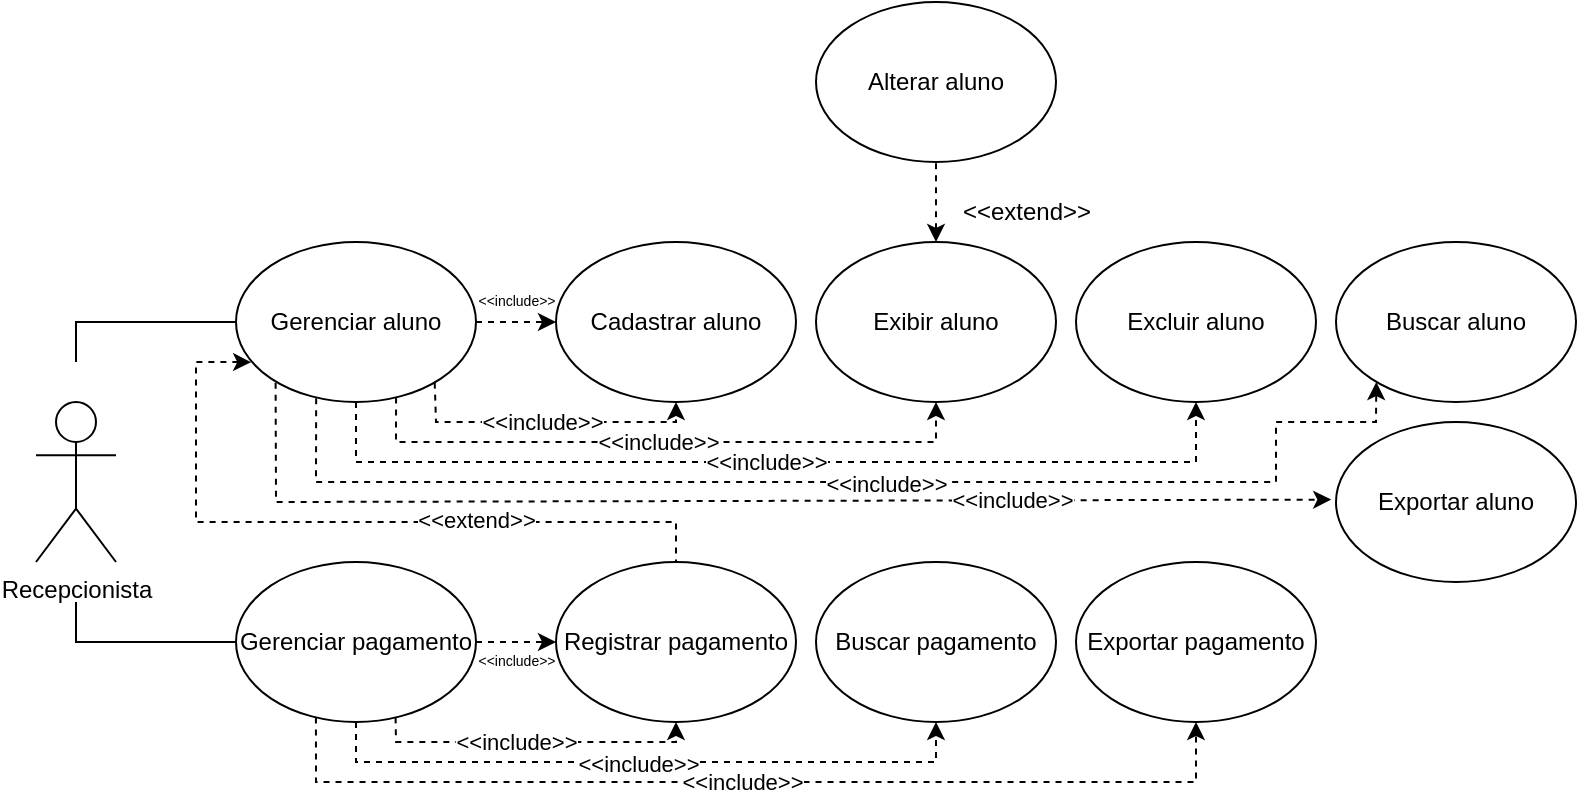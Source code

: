 <mxfile version="24.8.0">
  <diagram name="Página-1" id="mt8v9FVFiJk4aQlgQH5L">
    <mxGraphModel dx="880" dy="460" grid="1" gridSize="10" guides="1" tooltips="1" connect="1" arrows="1" fold="1" page="1" pageScale="1" pageWidth="827" pageHeight="1169" math="0" shadow="0">
      <root>
        <mxCell id="0" />
        <mxCell id="1" parent="0" />
        <mxCell id="30vycNhrkMzqPdWhLKba-2" value="Recepcionista" style="shape=umlActor;verticalLabelPosition=bottom;verticalAlign=top;html=1;outlineConnect=0;" parent="1" vertex="1">
          <mxGeometry x="20" y="200" width="40" height="80" as="geometry" />
        </mxCell>
        <mxCell id="30vycNhrkMzqPdWhLKba-8" value="Gerenciar aluno" style="ellipse;whiteSpace=wrap;html=1;" parent="1" vertex="1">
          <mxGeometry x="120" y="120" width="120" height="80" as="geometry" />
        </mxCell>
        <mxCell id="30vycNhrkMzqPdWhLKba-9" value="Gerenciar pagamento" style="ellipse;whiteSpace=wrap;html=1;" parent="1" vertex="1">
          <mxGeometry x="120" y="280" width="120" height="80" as="geometry" />
        </mxCell>
        <mxCell id="30vycNhrkMzqPdWhLKba-10" value="Cadastrar aluno" style="ellipse;whiteSpace=wrap;html=1;" parent="1" vertex="1">
          <mxGeometry x="280" y="120" width="120" height="80" as="geometry" />
        </mxCell>
        <mxCell id="30vycNhrkMzqPdWhLKba-11" value="Exibir aluno" style="ellipse;whiteSpace=wrap;html=1;" parent="1" vertex="1">
          <mxGeometry x="410" y="120" width="120" height="80" as="geometry" />
        </mxCell>
        <mxCell id="30vycNhrkMzqPdWhLKba-12" value="Excluir aluno" style="ellipse;whiteSpace=wrap;html=1;" parent="1" vertex="1">
          <mxGeometry x="540" y="120" width="120" height="80" as="geometry" />
        </mxCell>
        <mxCell id="30vycNhrkMzqPdWhLKba-13" value="Buscar aluno" style="ellipse;whiteSpace=wrap;html=1;" parent="1" vertex="1">
          <mxGeometry x="670" y="120" width="120" height="80" as="geometry" />
        </mxCell>
        <mxCell id="30vycNhrkMzqPdWhLKba-14" value="Registrar pagamento" style="ellipse;whiteSpace=wrap;html=1;" parent="1" vertex="1">
          <mxGeometry x="280" y="280" width="120" height="80" as="geometry" />
        </mxCell>
        <mxCell id="30vycNhrkMzqPdWhLKba-15" value="Buscar pagamento" style="ellipse;whiteSpace=wrap;html=1;" parent="1" vertex="1">
          <mxGeometry x="410" y="280" width="120" height="80" as="geometry" />
        </mxCell>
        <mxCell id="30vycNhrkMzqPdWhLKba-16" value="Exportar pagamento" style="ellipse;whiteSpace=wrap;html=1;" parent="1" vertex="1">
          <mxGeometry x="540" y="280" width="120" height="80" as="geometry" />
        </mxCell>
        <mxCell id="30vycNhrkMzqPdWhLKba-17" value="Exportar aluno" style="ellipse;whiteSpace=wrap;html=1;" parent="1" vertex="1">
          <mxGeometry x="670" y="210" width="120" height="80" as="geometry" />
        </mxCell>
        <mxCell id="30vycNhrkMzqPdWhLKba-18" value="" style="endArrow=none;html=1;rounded=0;entryX=0;entryY=0.5;entryDx=0;entryDy=0;" parent="1" target="30vycNhrkMzqPdWhLKba-8" edge="1">
          <mxGeometry width="50" height="50" relative="1" as="geometry">
            <mxPoint x="40" y="180" as="sourcePoint" />
            <mxPoint x="260" y="220" as="targetPoint" />
            <Array as="points">
              <mxPoint x="40" y="160" />
            </Array>
          </mxGeometry>
        </mxCell>
        <mxCell id="30vycNhrkMzqPdWhLKba-19" value="" style="endArrow=none;html=1;rounded=0;entryX=0;entryY=0.5;entryDx=0;entryDy=0;" parent="1" target="30vycNhrkMzqPdWhLKba-9" edge="1">
          <mxGeometry width="50" height="50" relative="1" as="geometry">
            <mxPoint x="40" y="300" as="sourcePoint" />
            <mxPoint x="120" y="290" as="targetPoint" />
            <Array as="points">
              <mxPoint x="40" y="320" />
            </Array>
          </mxGeometry>
        </mxCell>
        <mxCell id="30vycNhrkMzqPdWhLKba-20" value="" style="endArrow=classic;dashed=1;html=1;rounded=0;exitX=1;exitY=0.5;exitDx=0;exitDy=0;entryX=0;entryY=0.5;entryDx=0;entryDy=0;endFill=1;" parent="1" source="30vycNhrkMzqPdWhLKba-8" target="30vycNhrkMzqPdWhLKba-10" edge="1">
          <mxGeometry width="50" height="50" relative="1" as="geometry">
            <mxPoint x="270" y="250" as="sourcePoint" />
            <mxPoint x="320" y="200" as="targetPoint" />
          </mxGeometry>
        </mxCell>
        <mxCell id="30vycNhrkMzqPdWhLKba-22" value="&amp;lt;&amp;lt;include&amp;gt;&amp;gt;" style="text;html=1;align=center;verticalAlign=middle;resizable=0;points=[];autosize=1;strokeColor=none;fillColor=none;fontSize=7;" parent="1" vertex="1">
          <mxGeometry x="230" y="140" width="60" height="20" as="geometry" />
        </mxCell>
        <mxCell id="30vycNhrkMzqPdWhLKba-23" value="" style="endArrow=classic;html=1;rounded=0;exitX=1;exitY=0.5;exitDx=0;exitDy=0;dashed=1;" parent="1" source="30vycNhrkMzqPdWhLKba-9" edge="1">
          <mxGeometry width="50" height="50" relative="1" as="geometry">
            <mxPoint x="250" y="370" as="sourcePoint" />
            <mxPoint x="280" y="320" as="targetPoint" />
          </mxGeometry>
        </mxCell>
        <mxCell id="30vycNhrkMzqPdWhLKba-24" value="&amp;lt;&amp;lt;include&amp;gt;&amp;gt;" style="text;html=1;align=center;verticalAlign=middle;resizable=0;points=[];autosize=1;strokeColor=none;fillColor=none;fontSize=7;" parent="1" vertex="1">
          <mxGeometry x="230" y="320" width="60" height="20" as="geometry" />
        </mxCell>
        <mxCell id="30vycNhrkMzqPdWhLKba-25" value="" style="endArrow=classic;html=1;rounded=0;exitX=0.828;exitY=0.879;exitDx=0;exitDy=0;exitPerimeter=0;entryX=0.5;entryY=1;entryDx=0;entryDy=0;dashed=1;" parent="1" source="30vycNhrkMzqPdWhLKba-8" target="30vycNhrkMzqPdWhLKba-10" edge="1">
          <mxGeometry width="50" height="50" relative="1" as="geometry">
            <mxPoint x="220" y="210" as="sourcePoint" />
            <mxPoint x="310" y="210" as="targetPoint" />
            <Array as="points">
              <mxPoint x="220" y="210" />
              <mxPoint x="340" y="210" />
            </Array>
          </mxGeometry>
        </mxCell>
        <mxCell id="30vycNhrkMzqPdWhLKba-27" value="&amp;lt;&amp;lt;include&amp;gt;&amp;gt;" style="edgeLabel;html=1;align=center;verticalAlign=middle;resizable=0;points=[];" parent="30vycNhrkMzqPdWhLKba-25" vertex="1" connectable="0">
          <mxGeometry x="-0.03" relative="1" as="geometry">
            <mxPoint as="offset" />
          </mxGeometry>
        </mxCell>
        <mxCell id="30vycNhrkMzqPdWhLKba-28" value="" style="endArrow=classic;html=1;rounded=0;exitX=0.667;exitY=0.972;exitDx=0;exitDy=0;exitPerimeter=0;entryX=0.5;entryY=1;entryDx=0;entryDy=0;dashed=1;" parent="1" source="30vycNhrkMzqPdWhLKba-8" target="30vycNhrkMzqPdWhLKba-11" edge="1">
          <mxGeometry width="50" height="50" relative="1" as="geometry">
            <mxPoint x="200" y="220" as="sourcePoint" />
            <mxPoint x="300" y="220" as="targetPoint" />
            <Array as="points">
              <mxPoint x="200" y="220" />
              <mxPoint x="470" y="220" />
            </Array>
          </mxGeometry>
        </mxCell>
        <mxCell id="30vycNhrkMzqPdWhLKba-29" value="&amp;lt;&amp;lt;include&amp;gt;&amp;gt;" style="edgeLabel;html=1;align=center;verticalAlign=middle;resizable=0;points=[];" parent="30vycNhrkMzqPdWhLKba-28" vertex="1" connectable="0">
          <mxGeometry x="-0.02" relative="1" as="geometry">
            <mxPoint as="offset" />
          </mxGeometry>
        </mxCell>
        <mxCell id="30vycNhrkMzqPdWhLKba-30" value="" style="endArrow=classic;html=1;rounded=0;exitX=0.5;exitY=1;exitDx=0;exitDy=0;entryX=0.5;entryY=1;entryDx=0;entryDy=0;dashed=1;" parent="1" source="30vycNhrkMzqPdWhLKba-8" target="30vycNhrkMzqPdWhLKba-12" edge="1">
          <mxGeometry width="50" height="50" relative="1" as="geometry">
            <mxPoint x="180" y="210" as="sourcePoint" />
            <mxPoint x="300" y="230" as="targetPoint" />
            <Array as="points">
              <mxPoint x="180" y="230" />
              <mxPoint x="600" y="230" />
            </Array>
          </mxGeometry>
        </mxCell>
        <mxCell id="30vycNhrkMzqPdWhLKba-31" value="&amp;lt;&amp;lt;include&amp;gt;&amp;gt;" style="edgeLabel;html=1;align=center;verticalAlign=middle;resizable=0;points=[];" parent="30vycNhrkMzqPdWhLKba-30" vertex="1" connectable="0">
          <mxGeometry x="-0.02" relative="1" as="geometry">
            <mxPoint as="offset" />
          </mxGeometry>
        </mxCell>
        <mxCell id="30vycNhrkMzqPdWhLKba-32" value="" style="endArrow=classic;html=1;rounded=0;exitX=0.334;exitY=0.976;exitDx=0;exitDy=0;exitPerimeter=0;entryX=0.168;entryY=0.875;entryDx=0;entryDy=0;entryPerimeter=0;dashed=1;" parent="1" source="30vycNhrkMzqPdWhLKba-8" target="30vycNhrkMzqPdWhLKba-13" edge="1">
          <mxGeometry width="50" height="50" relative="1" as="geometry">
            <mxPoint x="160" y="210" as="sourcePoint" />
            <mxPoint x="230" y="240" as="targetPoint" />
            <Array as="points">
              <mxPoint x="160" y="240" />
              <mxPoint x="640" y="240" />
              <mxPoint x="640" y="210" />
              <mxPoint x="690" y="210" />
            </Array>
          </mxGeometry>
        </mxCell>
        <mxCell id="30vycNhrkMzqPdWhLKba-33" value="&amp;lt;&amp;lt;include&amp;gt;&amp;gt;" style="edgeLabel;html=1;align=center;verticalAlign=middle;resizable=0;points=[];" parent="30vycNhrkMzqPdWhLKba-32" vertex="1" connectable="0">
          <mxGeometry x="0.051" y="-1" relative="1" as="geometry">
            <mxPoint as="offset" />
          </mxGeometry>
        </mxCell>
        <mxCell id="30vycNhrkMzqPdWhLKba-34" value="" style="endArrow=classic;html=1;rounded=0;exitX=0.165;exitY=0.879;exitDx=0;exitDy=0;exitPerimeter=0;entryX=-0.02;entryY=0.485;entryDx=0;entryDy=0;entryPerimeter=0;dashed=1;" parent="1" source="30vycNhrkMzqPdWhLKba-8" target="30vycNhrkMzqPdWhLKba-17" edge="1">
          <mxGeometry width="50" height="50" relative="1" as="geometry">
            <mxPoint x="140" y="210" as="sourcePoint" />
            <mxPoint x="530" y="250" as="targetPoint" />
            <Array as="points">
              <mxPoint x="140" y="250" />
            </Array>
          </mxGeometry>
        </mxCell>
        <mxCell id="30vycNhrkMzqPdWhLKba-35" value="&amp;lt;&amp;lt;include&amp;gt;&amp;gt;" style="edgeLabel;html=1;align=center;verticalAlign=middle;resizable=0;points=[];" parent="30vycNhrkMzqPdWhLKba-34" vertex="1" connectable="0">
          <mxGeometry x="0.454" relative="1" as="geometry">
            <mxPoint as="offset" />
          </mxGeometry>
        </mxCell>
        <mxCell id="30vycNhrkMzqPdWhLKba-36" value="Alterar aluno" style="ellipse;whiteSpace=wrap;html=1;" parent="1" vertex="1">
          <mxGeometry x="410" width="120" height="80" as="geometry" />
        </mxCell>
        <mxCell id="30vycNhrkMzqPdWhLKba-37" value="" style="endArrow=none;html=1;rounded=0;exitX=0.5;exitY=0;exitDx=0;exitDy=0;entryX=0.5;entryY=1;entryDx=0;entryDy=0;dashed=1;endFill=0;startArrow=classic;startFill=1;" parent="1" source="30vycNhrkMzqPdWhLKba-11" target="30vycNhrkMzqPdWhLKba-36" edge="1">
          <mxGeometry width="50" height="50" relative="1" as="geometry">
            <mxPoint x="320" y="40" as="sourcePoint" />
            <mxPoint x="370" y="-10" as="targetPoint" />
          </mxGeometry>
        </mxCell>
        <mxCell id="30vycNhrkMzqPdWhLKba-38" value="&amp;lt;&amp;lt;extend&amp;gt;&amp;gt;" style="text;html=1;align=center;verticalAlign=middle;resizable=0;points=[];autosize=1;strokeColor=none;fillColor=none;fontSize=12;" parent="1" vertex="1">
          <mxGeometry x="470" y="90" width="90" height="30" as="geometry" />
        </mxCell>
        <mxCell id="30vycNhrkMzqPdWhLKba-39" value="" style="endArrow=classic;html=1;rounded=0;exitX=0.665;exitY=0.971;exitDx=0;exitDy=0;exitPerimeter=0;entryX=0.5;entryY=1;entryDx=0;entryDy=0;dashed=1;" parent="1" source="30vycNhrkMzqPdWhLKba-9" target="30vycNhrkMzqPdWhLKba-14" edge="1">
          <mxGeometry width="50" height="50" relative="1" as="geometry">
            <mxPoint x="300" y="450" as="sourcePoint" />
            <mxPoint x="350" y="400" as="targetPoint" />
            <Array as="points">
              <mxPoint x="200" y="370" />
              <mxPoint x="340" y="370" />
            </Array>
          </mxGeometry>
        </mxCell>
        <mxCell id="30vycNhrkMzqPdWhLKba-40" value="&amp;lt;&amp;lt;include&amp;gt;&amp;gt;" style="edgeLabel;html=1;align=center;verticalAlign=middle;resizable=0;points=[];" parent="30vycNhrkMzqPdWhLKba-39" vertex="1" connectable="0">
          <mxGeometry x="-0.11" relative="1" as="geometry">
            <mxPoint as="offset" />
          </mxGeometry>
        </mxCell>
        <mxCell id="30vycNhrkMzqPdWhLKba-41" value="" style="endArrow=classic;html=1;rounded=0;exitX=0.5;exitY=1;exitDx=0;exitDy=0;entryX=0.5;entryY=1;entryDx=0;entryDy=0;dashed=1;" parent="1" source="30vycNhrkMzqPdWhLKba-9" target="30vycNhrkMzqPdWhLKba-15" edge="1">
          <mxGeometry width="50" height="50" relative="1" as="geometry">
            <mxPoint x="200" y="460" as="sourcePoint" />
            <mxPoint x="250" y="410" as="targetPoint" />
            <Array as="points">
              <mxPoint x="180" y="380" />
              <mxPoint x="470" y="380" />
            </Array>
          </mxGeometry>
        </mxCell>
        <mxCell id="30vycNhrkMzqPdWhLKba-42" value="&amp;lt;&amp;lt;include&amp;gt;&amp;gt;" style="edgeLabel;html=1;align=center;verticalAlign=middle;resizable=0;points=[];" parent="30vycNhrkMzqPdWhLKba-41" vertex="1" connectable="0">
          <mxGeometry x="-0.024" y="-1" relative="1" as="geometry">
            <mxPoint as="offset" />
          </mxGeometry>
        </mxCell>
        <mxCell id="30vycNhrkMzqPdWhLKba-43" value="" style="endArrow=classic;html=1;rounded=0;exitX=0.333;exitY=0.972;exitDx=0;exitDy=0;exitPerimeter=0;entryX=0.5;entryY=1;entryDx=0;entryDy=0;dashed=1;" parent="1" source="30vycNhrkMzqPdWhLKba-9" target="30vycNhrkMzqPdWhLKba-16" edge="1">
          <mxGeometry width="50" height="50" relative="1" as="geometry">
            <mxPoint x="260" y="460" as="sourcePoint" />
            <mxPoint x="310" y="410" as="targetPoint" />
            <Array as="points">
              <mxPoint x="160" y="390" />
              <mxPoint x="600" y="390" />
            </Array>
          </mxGeometry>
        </mxCell>
        <mxCell id="30vycNhrkMzqPdWhLKba-44" value="&amp;lt;&amp;lt;include&amp;gt;&amp;gt;" style="edgeLabel;html=1;align=center;verticalAlign=middle;resizable=0;points=[];" parent="30vycNhrkMzqPdWhLKba-43" vertex="1" connectable="0">
          <mxGeometry x="-0.024" relative="1" as="geometry">
            <mxPoint as="offset" />
          </mxGeometry>
        </mxCell>
        <mxCell id="D-8fd-A4q3ZxDmlzXXs8-1" value="" style="endArrow=none;html=1;rounded=0;exitX=0.063;exitY=0.751;exitDx=0;exitDy=0;exitPerimeter=0;entryX=0.5;entryY=0;entryDx=0;entryDy=0;dashed=1;startArrow=classic;startFill=1;endFill=0;" edge="1" parent="1" source="30vycNhrkMzqPdWhLKba-8" target="30vycNhrkMzqPdWhLKba-14">
          <mxGeometry width="50" height="50" relative="1" as="geometry">
            <mxPoint x="120" y="210" as="sourcePoint" />
            <mxPoint x="290" y="270" as="targetPoint" />
            <Array as="points">
              <mxPoint x="100" y="180" />
              <mxPoint x="100" y="260" />
              <mxPoint x="340" y="260" />
            </Array>
          </mxGeometry>
        </mxCell>
        <mxCell id="D-8fd-A4q3ZxDmlzXXs8-2" value="&amp;lt;&amp;lt;extend&amp;gt;&amp;gt;" style="edgeLabel;html=1;align=center;verticalAlign=middle;resizable=0;points=[];" vertex="1" connectable="0" parent="D-8fd-A4q3ZxDmlzXXs8-1">
          <mxGeometry x="0.344" y="1" relative="1" as="geometry">
            <mxPoint as="offset" />
          </mxGeometry>
        </mxCell>
      </root>
    </mxGraphModel>
  </diagram>
</mxfile>

